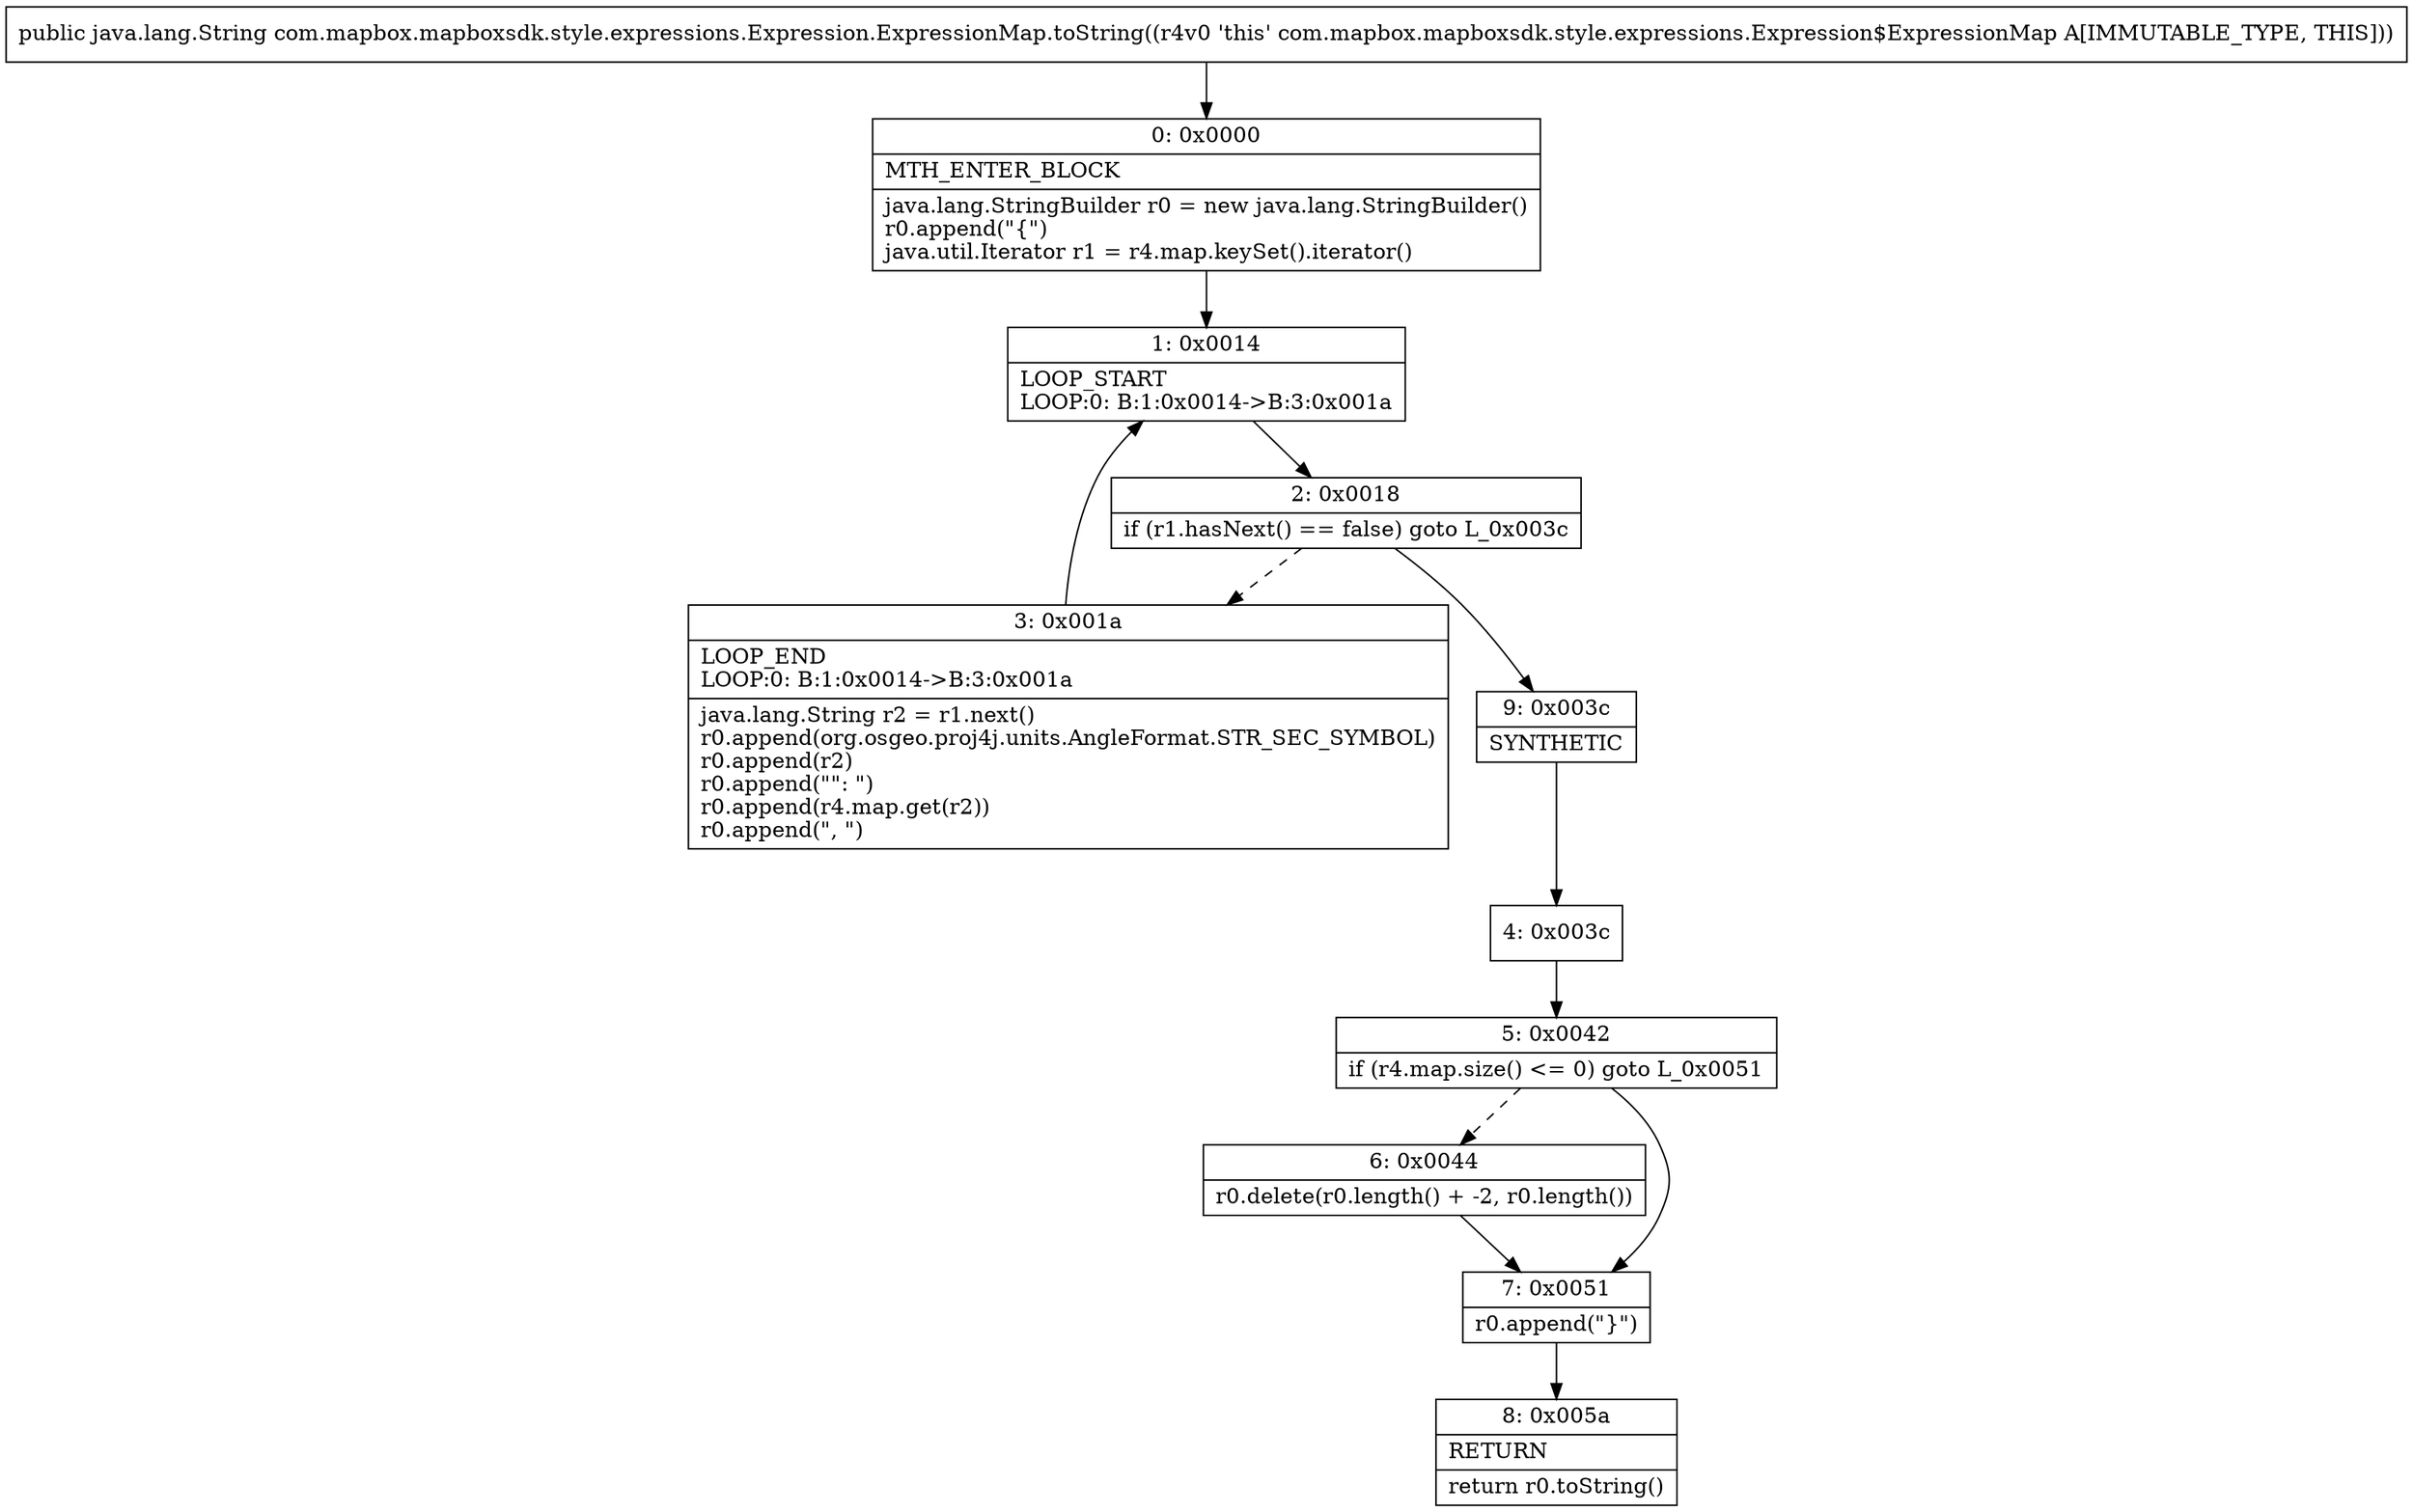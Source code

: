 digraph "CFG forcom.mapbox.mapboxsdk.style.expressions.Expression.ExpressionMap.toString()Ljava\/lang\/String;" {
Node_0 [shape=record,label="{0\:\ 0x0000|MTH_ENTER_BLOCK\l|java.lang.StringBuilder r0 = new java.lang.StringBuilder()\lr0.append(\"\{\")\ljava.util.Iterator r1 = r4.map.keySet().iterator()\l}"];
Node_1 [shape=record,label="{1\:\ 0x0014|LOOP_START\lLOOP:0: B:1:0x0014\-\>B:3:0x001a\l}"];
Node_2 [shape=record,label="{2\:\ 0x0018|if (r1.hasNext() == false) goto L_0x003c\l}"];
Node_3 [shape=record,label="{3\:\ 0x001a|LOOP_END\lLOOP:0: B:1:0x0014\-\>B:3:0x001a\l|java.lang.String r2 = r1.next()\lr0.append(org.osgeo.proj4j.units.AngleFormat.STR_SEC_SYMBOL)\lr0.append(r2)\lr0.append(\"\": \")\lr0.append(r4.map.get(r2))\lr0.append(\", \")\l}"];
Node_4 [shape=record,label="{4\:\ 0x003c}"];
Node_5 [shape=record,label="{5\:\ 0x0042|if (r4.map.size() \<= 0) goto L_0x0051\l}"];
Node_6 [shape=record,label="{6\:\ 0x0044|r0.delete(r0.length() + \-2, r0.length())\l}"];
Node_7 [shape=record,label="{7\:\ 0x0051|r0.append(\"\}\")\l}"];
Node_8 [shape=record,label="{8\:\ 0x005a|RETURN\l|return r0.toString()\l}"];
Node_9 [shape=record,label="{9\:\ 0x003c|SYNTHETIC\l}"];
MethodNode[shape=record,label="{public java.lang.String com.mapbox.mapboxsdk.style.expressions.Expression.ExpressionMap.toString((r4v0 'this' com.mapbox.mapboxsdk.style.expressions.Expression$ExpressionMap A[IMMUTABLE_TYPE, THIS])) }"];
MethodNode -> Node_0;
Node_0 -> Node_1;
Node_1 -> Node_2;
Node_2 -> Node_3[style=dashed];
Node_2 -> Node_9;
Node_3 -> Node_1;
Node_4 -> Node_5;
Node_5 -> Node_6[style=dashed];
Node_5 -> Node_7;
Node_6 -> Node_7;
Node_7 -> Node_8;
Node_9 -> Node_4;
}

